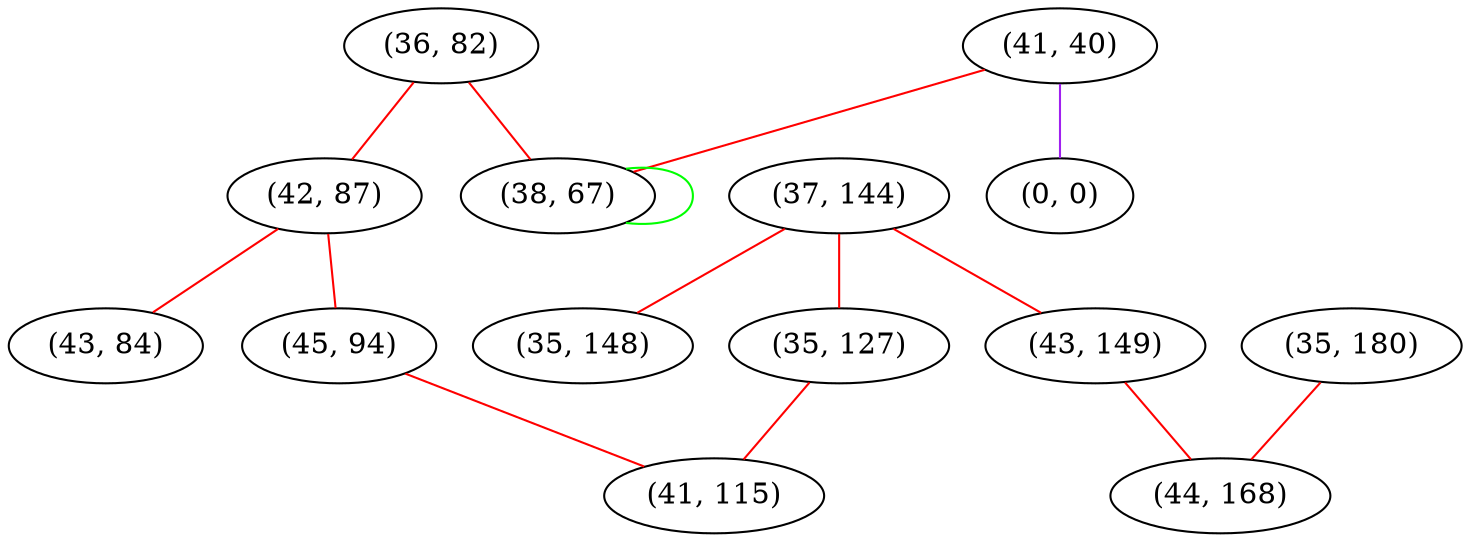 graph "" {
"(36, 82)";
"(42, 87)";
"(37, 144)";
"(35, 148)";
"(41, 40)";
"(35, 180)";
"(38, 67)";
"(35, 127)";
"(0, 0)";
"(43, 84)";
"(43, 149)";
"(45, 94)";
"(41, 115)";
"(44, 168)";
"(36, 82)" -- "(42, 87)"  [color=red, key=0, weight=1];
"(36, 82)" -- "(38, 67)"  [color=red, key=0, weight=1];
"(42, 87)" -- "(45, 94)"  [color=red, key=0, weight=1];
"(42, 87)" -- "(43, 84)"  [color=red, key=0, weight=1];
"(37, 144)" -- "(35, 127)"  [color=red, key=0, weight=1];
"(37, 144)" -- "(35, 148)"  [color=red, key=0, weight=1];
"(37, 144)" -- "(43, 149)"  [color=red, key=0, weight=1];
"(41, 40)" -- "(38, 67)"  [color=red, key=0, weight=1];
"(41, 40)" -- "(0, 0)"  [color=purple, key=0, weight=4];
"(35, 180)" -- "(44, 168)"  [color=red, key=0, weight=1];
"(38, 67)" -- "(38, 67)"  [color=green, key=0, weight=2];
"(35, 127)" -- "(41, 115)"  [color=red, key=0, weight=1];
"(43, 149)" -- "(44, 168)"  [color=red, key=0, weight=1];
"(45, 94)" -- "(41, 115)"  [color=red, key=0, weight=1];
}
